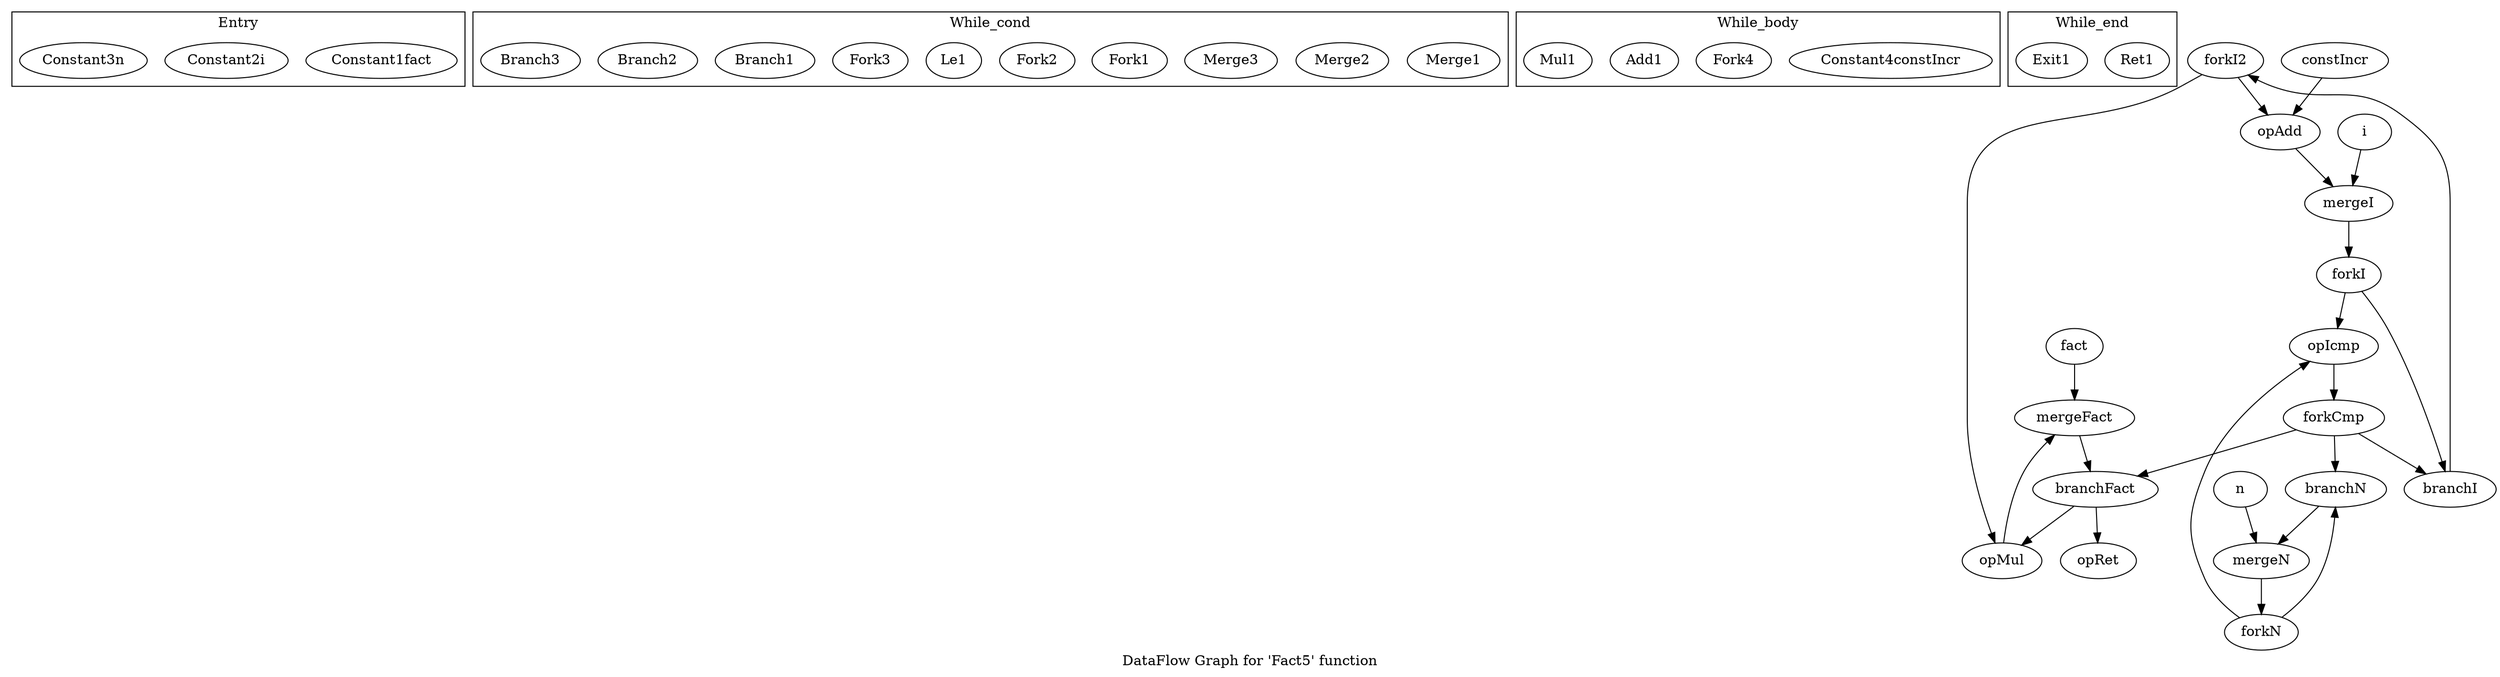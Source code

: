 digraph "DataFlow Graph for 'Fact5' function" {
	label="DataFlow Graph for 'Fact5' function";

	subgraph cluster_Entry { 
		Constant1fact[type = Constant, in = "control", out = "out", value = 1];
		Constant2i[type = Constant, in = "control", out = "out", value = 2];
		Constant3n[type = Constant, in = "control", out = "out", value = 5];
		label = "Entry"
	}
	subgraph cluster_While_cond { 
		Merge1[type = Merge, in = "in1 in2", out = "out"];
		Merge2[type = Merge, in = "in1 in2", out = "out"];
		Merge3[type = Merge, in = "in1 in2", out = "out"];
		Fork1[type = Fork, in = "in", out = "out1 out2"];
		Fork2[type = Fork, in = "in", out = "out1 out2"];
		Le1[type = Operator, in = "in1 in2", out = "out", op = le, latency = 0, II = 0];
		Fork3[type = Fork, in = "in", out = "out1 out2 out3"];
		Branch1[type = Branch, channel_width = 32, in = "in condition?:1", out = "outTrue+ outFalse-"];
		Branch2[type = Branch, channel_width = 32, in = "in condition?:1", out = "outTrue+ outFalse-"];
		Branch3[type = Branch, channel_width = 32, in = "in condition?:1", out = "outTrue+ outFalse-"];
		label = "While_cond"
	}
	subgraph cluster_While_body { 
		Constant4constIncr[type = Constant, in = "control", out = "out", value = 1];
		Fork4[type = Fork, in = "in", out = "out1 out2"];
		Add1[type = Operator, in = "in1 in2", out = "out", op = add, latency = 0, II = 0];
		Mul1[type = Operator, in = "in1 in2", out = "out", op = mul, latency = 0, II = 0];
		label = "While_body"
	}
	subgraph cluster_While_end { 
		Ret1[type = Exit, in = "in"];
		Exit1[type = Exit, in = "control:0"];
		label = "While_end"
	}

	fact -> mergeFact [from = out, to = in1];
	i -> mergeI [from = out, to = in1];
	n -> mergeN [from = out, to = in1];
	mergeN -> forkN [from = out, to = in];
	mergeI -> forkI [from = out, to = in];
	forkN -> opIcmp [from = out1, to = in1];
	forkN -> branchN [from = out2, to = in];
	forkI -> opIcmp [from = ou1, to = in2];
	forkI -> branchI [from = out2, to = in];
	mergeFact -> branchFact [from = out, to = in];
	opIcmp -> forkCmp [from = out, to = in];
	forkCmp -> branchN [from = out1, to = inCondition];
	forkCmp -> branchI [from = out2, to = inCondition];
	forkCmp -> branchFact [from = out3, to = inCondition];
	branchN -> mergeN [from = outTrue, to = in2];
	branchI -> forkI2 [from = outTrue, to = in];
	branchFact -> opMul [from = outTrue, to = in1];
	branchFact -> opRet [from = outFalse, to = in];
	constIncr -> opAdd [from = out, to = in1];
	forkI2 -> opAdd [from = out1, to = in2];
	forkI2 -> opMul [from = out2, to = in2];
	opAdd -> mergeI [from = out, to = in2];
	opMul -> mergeFact [from = out, to = in2];

}
